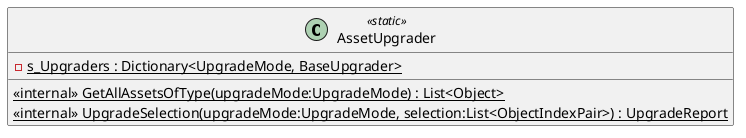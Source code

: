 @startuml
class AssetUpgrader <<static>> {
    {static} - s_Upgraders : Dictionary<UpgradeMode, BaseUpgrader>
    <<internal>> {static} GetAllAssetsOfType(upgradeMode:UpgradeMode) : List<Object>
    <<internal>> {static} UpgradeSelection(upgradeMode:UpgradeMode, selection:List<ObjectIndexPair>) : UpgradeReport
}
@enduml
